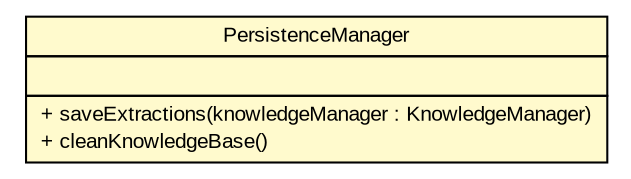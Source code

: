 #!/usr/local/bin/dot
#
# Class diagram 
# Generated by UMLGraph version 5.2 (http://www.umlgraph.org/)
#

digraph G {
	edge [fontname="arial",fontsize=10,labelfontname="arial",labelfontsize=10];
	node [fontname="arial",fontsize=10,shape=plaintext];
	nodesep=0.25;
	ranksep=0.5;
	// tud.iir.persistence.PersistenceManager
	c49563 [label=<<table title="tud.iir.persistence.PersistenceManager" border="0" cellborder="1" cellspacing="0" cellpadding="2" port="p" bgcolor="lemonChiffon" href="./PersistenceManager.html">
		<tr><td><table border="0" cellspacing="0" cellpadding="1">
<tr><td align="center" balign="center"> PersistenceManager </td></tr>
		</table></td></tr>
		<tr><td><table border="0" cellspacing="0" cellpadding="1">
<tr><td align="left" balign="left">  </td></tr>
		</table></td></tr>
		<tr><td><table border="0" cellspacing="0" cellpadding="1">
<tr><td align="left" balign="left"> + saveExtractions(knowledgeManager : KnowledgeManager) </td></tr>
<tr><td align="left" balign="left"> + cleanKnowledgeBase() </td></tr>
		</table></td></tr>
		</table>>, fontname="arial", fontcolor="black", fontsize=10.0];
}

